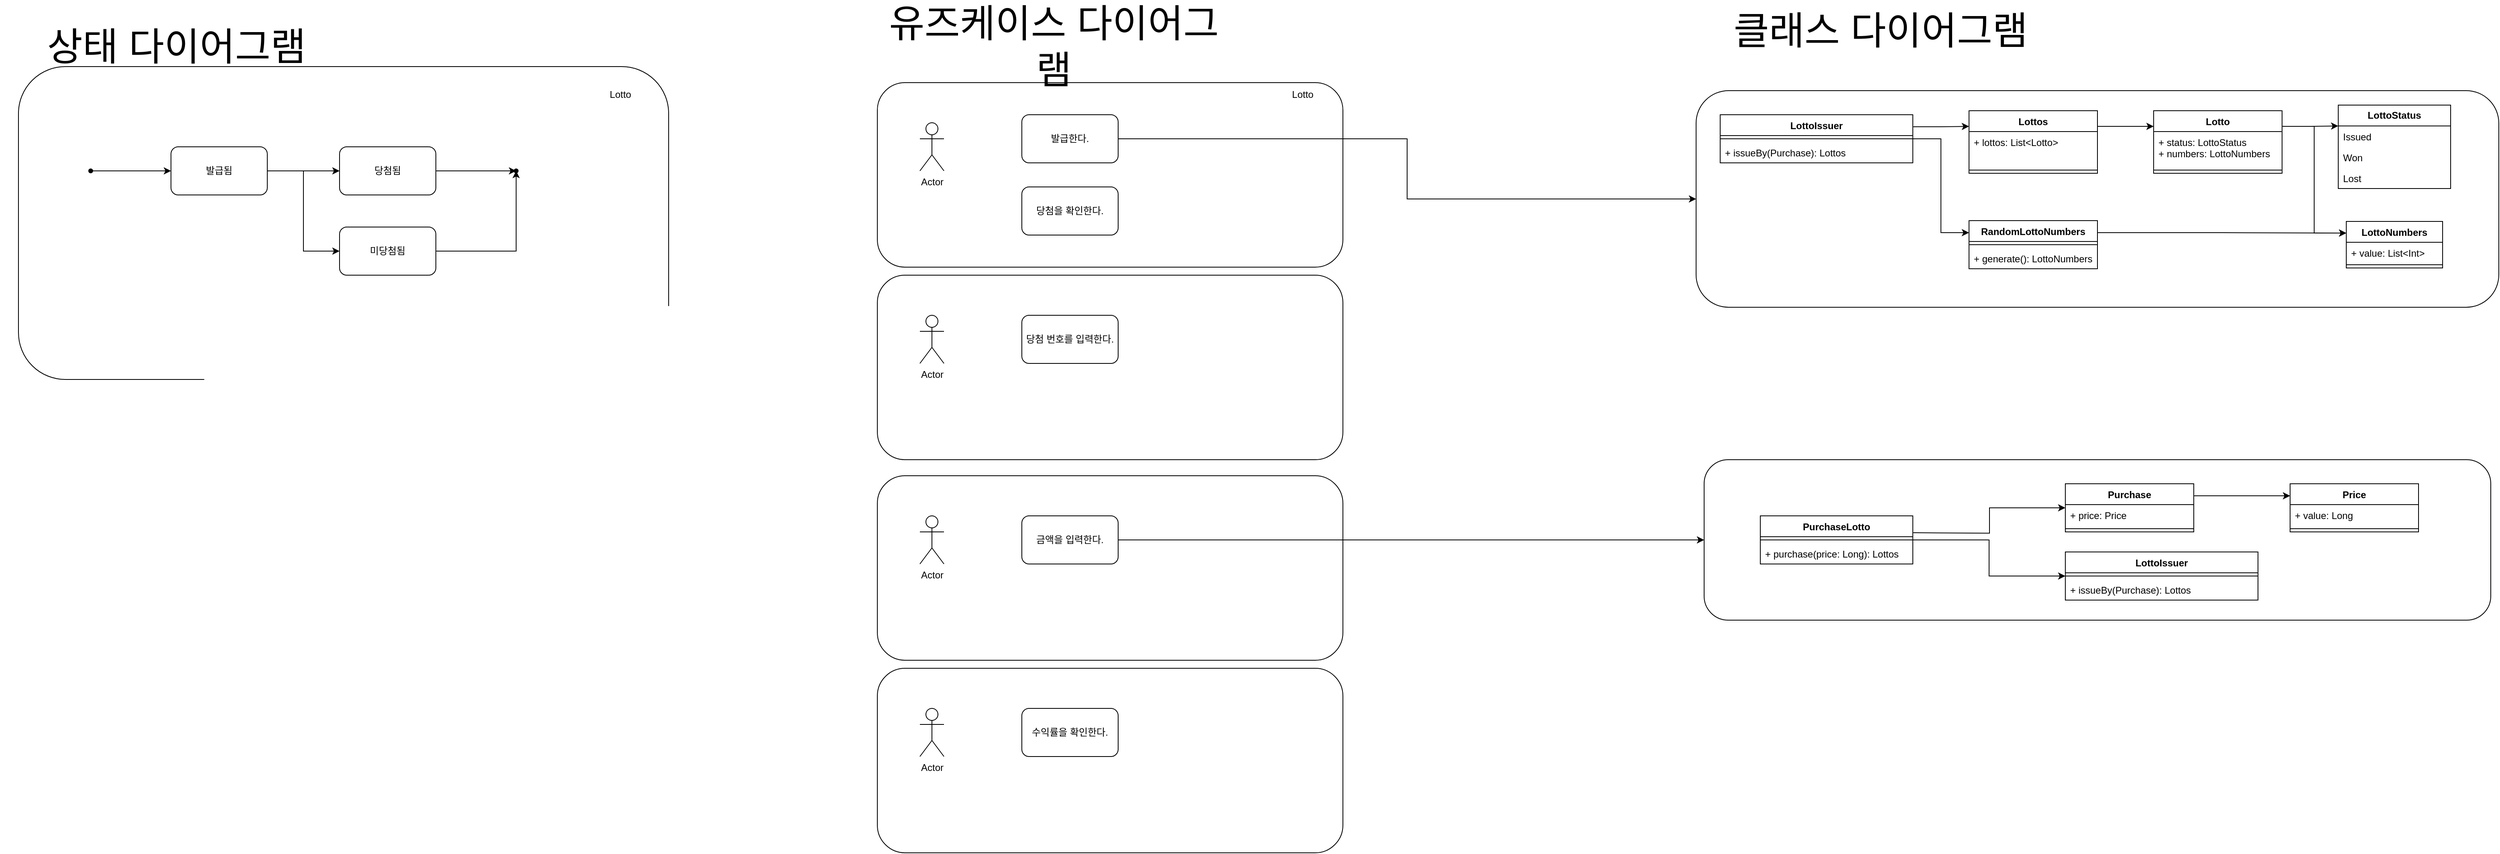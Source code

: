 <mxfile version="26.0.12">
  <diagram id="C5RBs43oDa-KdzZeNtuy" name="Page-1">
    <mxGraphModel dx="1948" dy="2169" grid="1" gridSize="10" guides="1" tooltips="1" connect="1" arrows="1" fold="1" page="1" pageScale="1" pageWidth="827" pageHeight="1169" math="0" shadow="0">
      <root>
        <mxCell id="WIyWlLk6GJQsqaUBKTNV-0" />
        <mxCell id="WIyWlLk6GJQsqaUBKTNV-1" parent="WIyWlLk6GJQsqaUBKTNV-0" />
        <mxCell id="b7edEHTEQrsLhUJaDIO4-33" value="" style="rounded=1;whiteSpace=wrap;html=1;" parent="WIyWlLk6GJQsqaUBKTNV-1" vertex="1">
          <mxGeometry x="1480" y="-100" width="580" height="230" as="geometry" />
        </mxCell>
        <mxCell id="b7edEHTEQrsLhUJaDIO4-38" value="" style="rounded=1;whiteSpace=wrap;html=1;" parent="WIyWlLk6GJQsqaUBKTNV-1" vertex="1">
          <mxGeometry x="1480" y="140" width="580" height="230" as="geometry" />
        </mxCell>
        <mxCell id="b7edEHTEQrsLhUJaDIO4-58" style="edgeStyle=orthogonalEdgeStyle;rounded=0;orthogonalLoop=1;jettySize=auto;html=1;entryX=0;entryY=0.5;entryDx=0;entryDy=0;exitX=1;exitY=0.5;exitDx=0;exitDy=0;" parent="WIyWlLk6GJQsqaUBKTNV-1" source="b7edEHTEQrsLhUJaDIO4-30" target="b7edEHTEQrsLhUJaDIO4-36" edge="1">
          <mxGeometry relative="1" as="geometry" />
        </mxCell>
        <mxCell id="b7edEHTEQrsLhUJaDIO4-28" value="" style="group;movable=1;resizable=1;rotatable=1;deletable=1;editable=1;locked=0;connectable=1;" parent="WIyWlLk6GJQsqaUBKTNV-1" vertex="1" connectable="0">
          <mxGeometry x="410" y="-120" width="810" height="390" as="geometry" />
        </mxCell>
        <mxCell id="b7edEHTEQrsLhUJaDIO4-10" value="" style="rounded=1;whiteSpace=wrap;html=1;movable=1;resizable=1;rotatable=1;deletable=1;editable=1;locked=0;connectable=1;" parent="b7edEHTEQrsLhUJaDIO4-28" vertex="1">
          <mxGeometry width="810" height="390" as="geometry" />
        </mxCell>
        <mxCell id="b7edEHTEQrsLhUJaDIO4-11" value="Lotto" style="text;html=1;align=center;verticalAlign=middle;whiteSpace=wrap;rounded=0;movable=1;resizable=1;rotatable=1;deletable=1;editable=1;locked=0;connectable=1;" parent="b7edEHTEQrsLhUJaDIO4-28" vertex="1">
          <mxGeometry x="720" y="20" width="60" height="30" as="geometry" />
        </mxCell>
        <mxCell id="b7edEHTEQrsLhUJaDIO4-22" style="edgeStyle=orthogonalEdgeStyle;rounded=0;orthogonalLoop=1;jettySize=auto;html=1;entryX=0;entryY=0.5;entryDx=0;entryDy=0;movable=1;resizable=1;rotatable=1;deletable=1;editable=1;locked=0;connectable=1;" parent="b7edEHTEQrsLhUJaDIO4-28" source="b7edEHTEQrsLhUJaDIO4-17" target="b7edEHTEQrsLhUJaDIO4-18" edge="1">
          <mxGeometry relative="1" as="geometry" />
        </mxCell>
        <mxCell id="b7edEHTEQrsLhUJaDIO4-17" value="" style="shape=waypoint;sketch=0;fillStyle=solid;size=6;pointerEvents=1;points=[];fillColor=none;resizable=1;rotatable=1;perimeter=centerPerimeter;snapToPoint=1;movable=1;deletable=1;editable=1;locked=0;connectable=1;" parent="b7edEHTEQrsLhUJaDIO4-28" vertex="1">
          <mxGeometry x="80" y="120" width="20" height="20" as="geometry" />
        </mxCell>
        <mxCell id="b7edEHTEQrsLhUJaDIO4-23" style="edgeStyle=orthogonalEdgeStyle;rounded=0;orthogonalLoop=1;jettySize=auto;html=1;entryX=0;entryY=0.5;entryDx=0;entryDy=0;movable=1;resizable=1;rotatable=1;deletable=1;editable=1;locked=0;connectable=1;" parent="b7edEHTEQrsLhUJaDIO4-28" source="b7edEHTEQrsLhUJaDIO4-18" target="b7edEHTEQrsLhUJaDIO4-19" edge="1">
          <mxGeometry relative="1" as="geometry" />
        </mxCell>
        <mxCell id="b7edEHTEQrsLhUJaDIO4-24" style="edgeStyle=orthogonalEdgeStyle;rounded=0;orthogonalLoop=1;jettySize=auto;html=1;entryX=0;entryY=0.5;entryDx=0;entryDy=0;movable=1;resizable=1;rotatable=1;deletable=1;editable=1;locked=0;connectable=1;" parent="b7edEHTEQrsLhUJaDIO4-28" source="b7edEHTEQrsLhUJaDIO4-18" target="b7edEHTEQrsLhUJaDIO4-20" edge="1">
          <mxGeometry relative="1" as="geometry" />
        </mxCell>
        <mxCell id="b7edEHTEQrsLhUJaDIO4-18" value="발급됨" style="rounded=1;whiteSpace=wrap;html=1;movable=1;resizable=1;rotatable=1;deletable=1;editable=1;locked=0;connectable=1;" parent="b7edEHTEQrsLhUJaDIO4-28" vertex="1">
          <mxGeometry x="190" y="100" width="120" height="60" as="geometry" />
        </mxCell>
        <mxCell id="b7edEHTEQrsLhUJaDIO4-27" style="edgeStyle=orthogonalEdgeStyle;rounded=0;orthogonalLoop=1;jettySize=auto;html=1;movable=1;resizable=1;rotatable=1;deletable=1;editable=1;locked=0;connectable=1;" parent="b7edEHTEQrsLhUJaDIO4-28" source="b7edEHTEQrsLhUJaDIO4-19" target="b7edEHTEQrsLhUJaDIO4-21" edge="1">
          <mxGeometry relative="1" as="geometry" />
        </mxCell>
        <mxCell id="b7edEHTEQrsLhUJaDIO4-19" value="당첨됨" style="rounded=1;whiteSpace=wrap;html=1;movable=1;resizable=1;rotatable=1;deletable=1;editable=1;locked=0;connectable=1;" parent="b7edEHTEQrsLhUJaDIO4-28" vertex="1">
          <mxGeometry x="400" y="100" width="120" height="60" as="geometry" />
        </mxCell>
        <mxCell id="b7edEHTEQrsLhUJaDIO4-20" value="미당첨됨" style="rounded=1;whiteSpace=wrap;html=1;movable=1;resizable=1;rotatable=1;deletable=1;editable=1;locked=0;connectable=1;" parent="b7edEHTEQrsLhUJaDIO4-28" vertex="1">
          <mxGeometry x="400" y="200" width="120" height="60" as="geometry" />
        </mxCell>
        <mxCell id="b7edEHTEQrsLhUJaDIO4-21" value="" style="shape=waypoint;sketch=0;fillStyle=solid;size=6;pointerEvents=1;points=[];fillColor=none;resizable=1;rotatable=1;perimeter=centerPerimeter;snapToPoint=1;movable=1;deletable=1;editable=1;locked=0;connectable=1;" parent="b7edEHTEQrsLhUJaDIO4-28" vertex="1">
          <mxGeometry x="610" y="120" width="20" height="20" as="geometry" />
        </mxCell>
        <mxCell id="b7edEHTEQrsLhUJaDIO4-26" style="edgeStyle=orthogonalEdgeStyle;rounded=0;orthogonalLoop=1;jettySize=auto;html=1;entryX=-0.1;entryY=0.367;entryDx=0;entryDy=0;entryPerimeter=0;movable=1;resizable=1;rotatable=1;deletable=1;editable=1;locked=0;connectable=1;" parent="b7edEHTEQrsLhUJaDIO4-28" source="b7edEHTEQrsLhUJaDIO4-20" target="b7edEHTEQrsLhUJaDIO4-21" edge="1">
          <mxGeometry relative="1" as="geometry" />
        </mxCell>
        <mxCell id="b7edEHTEQrsLhUJaDIO4-29" value="Actor" style="shape=umlActor;verticalLabelPosition=bottom;verticalAlign=top;html=1;outlineConnect=0;" parent="WIyWlLk6GJQsqaUBKTNV-1" vertex="1">
          <mxGeometry x="1533" y="-50" width="30" height="60" as="geometry" />
        </mxCell>
        <mxCell id="b7edEHTEQrsLhUJaDIO4-30" value="발급한다." style="rounded=1;whiteSpace=wrap;html=1;" parent="WIyWlLk6GJQsqaUBKTNV-1" vertex="1">
          <mxGeometry x="1660" y="-60" width="120" height="60" as="geometry" />
        </mxCell>
        <mxCell id="b7edEHTEQrsLhUJaDIO4-31" value="당첨을 확인한다." style="rounded=1;whiteSpace=wrap;html=1;" parent="WIyWlLk6GJQsqaUBKTNV-1" vertex="1">
          <mxGeometry x="1660" y="30" width="120" height="60" as="geometry" />
        </mxCell>
        <mxCell id="b7edEHTEQrsLhUJaDIO4-32" value="당첨 번호를 입력한다." style="rounded=1;whiteSpace=wrap;html=1;" parent="WIyWlLk6GJQsqaUBKTNV-1" vertex="1">
          <mxGeometry x="1660" y="190" width="120" height="60" as="geometry" />
        </mxCell>
        <mxCell id="b7edEHTEQrsLhUJaDIO4-34" value="&lt;font style=&quot;font-size: 48px;&quot;&gt;상태 다이어그램&lt;/font&gt;" style="text;html=1;align=center;verticalAlign=middle;whiteSpace=wrap;rounded=0;movable=1;resizable=1;rotatable=1;deletable=1;editable=1;locked=0;connectable=1;" parent="WIyWlLk6GJQsqaUBKTNV-1" vertex="1">
          <mxGeometry x="387" y="-160" width="440" height="30" as="geometry" />
        </mxCell>
        <mxCell id="b7edEHTEQrsLhUJaDIO4-35" value="&lt;span style=&quot;font-size: 48px;&quot;&gt;유즈케이스 다이어그램&lt;/span&gt;" style="text;html=1;align=center;verticalAlign=middle;whiteSpace=wrap;rounded=0;" parent="WIyWlLk6GJQsqaUBKTNV-1" vertex="1">
          <mxGeometry x="1480" y="-160" width="440" height="30" as="geometry" />
        </mxCell>
        <mxCell id="b7edEHTEQrsLhUJaDIO4-36" value="" style="rounded=1;whiteSpace=wrap;html=1;" parent="WIyWlLk6GJQsqaUBKTNV-1" vertex="1">
          <mxGeometry x="2500" y="-90" width="1000" height="270" as="geometry" />
        </mxCell>
        <mxCell id="b7edEHTEQrsLhUJaDIO4-37" value="&lt;span style=&quot;font-size: 48px;&quot;&gt;클래스 다이어그램&lt;/span&gt;" style="text;html=1;align=center;verticalAlign=middle;whiteSpace=wrap;rounded=0;" parent="WIyWlLk6GJQsqaUBKTNV-1" vertex="1">
          <mxGeometry x="2510" y="-180" width="440" height="30" as="geometry" />
        </mxCell>
        <mxCell id="b7edEHTEQrsLhUJaDIO4-39" value="Actor" style="shape=umlActor;verticalLabelPosition=bottom;verticalAlign=top;html=1;outlineConnect=0;" parent="WIyWlLk6GJQsqaUBKTNV-1" vertex="1">
          <mxGeometry x="1533" y="190" width="30" height="60" as="geometry" />
        </mxCell>
        <mxCell id="b7edEHTEQrsLhUJaDIO4-42" value="" style="rounded=1;whiteSpace=wrap;html=1;" parent="WIyWlLk6GJQsqaUBKTNV-1" vertex="1">
          <mxGeometry x="1480" y="390" width="580" height="230" as="geometry" />
        </mxCell>
        <mxCell id="b7edEHTEQrsLhUJaDIO4-93" style="edgeStyle=orthogonalEdgeStyle;rounded=0;orthogonalLoop=1;jettySize=auto;html=1;entryX=0;entryY=0.5;entryDx=0;entryDy=0;" parent="WIyWlLk6GJQsqaUBKTNV-1" source="b7edEHTEQrsLhUJaDIO4-43" target="b7edEHTEQrsLhUJaDIO4-80" edge="1">
          <mxGeometry relative="1" as="geometry" />
        </mxCell>
        <mxCell id="b7edEHTEQrsLhUJaDIO4-43" value="금액을 입력한다." style="rounded=1;whiteSpace=wrap;html=1;" parent="WIyWlLk6GJQsqaUBKTNV-1" vertex="1">
          <mxGeometry x="1660" y="440" width="120" height="60" as="geometry" />
        </mxCell>
        <mxCell id="b7edEHTEQrsLhUJaDIO4-44" value="Actor" style="shape=umlActor;verticalLabelPosition=bottom;verticalAlign=top;html=1;outlineConnect=0;" parent="WIyWlLk6GJQsqaUBKTNV-1" vertex="1">
          <mxGeometry x="1533" y="440" width="30" height="60" as="geometry" />
        </mxCell>
        <mxCell id="b7edEHTEQrsLhUJaDIO4-45" value="Lotto" style="text;html=1;align=center;verticalAlign=middle;whiteSpace=wrap;rounded=0;" parent="WIyWlLk6GJQsqaUBKTNV-1" vertex="1">
          <mxGeometry x="1980" y="-100" width="60" height="30" as="geometry" />
        </mxCell>
        <mxCell id="b7edEHTEQrsLhUJaDIO4-46" value="" style="rounded=1;whiteSpace=wrap;html=1;" parent="WIyWlLk6GJQsqaUBKTNV-1" vertex="1">
          <mxGeometry x="1480" y="630" width="580" height="230" as="geometry" />
        </mxCell>
        <mxCell id="b7edEHTEQrsLhUJaDIO4-47" value="수익률을 확인한다." style="rounded=1;whiteSpace=wrap;html=1;" parent="WIyWlLk6GJQsqaUBKTNV-1" vertex="1">
          <mxGeometry x="1660" y="680" width="120" height="60" as="geometry" />
        </mxCell>
        <mxCell id="b7edEHTEQrsLhUJaDIO4-48" value="Actor" style="shape=umlActor;verticalLabelPosition=bottom;verticalAlign=top;html=1;outlineConnect=0;" parent="WIyWlLk6GJQsqaUBKTNV-1" vertex="1">
          <mxGeometry x="1533" y="680" width="30" height="60" as="geometry" />
        </mxCell>
        <mxCell id="b7edEHTEQrsLhUJaDIO4-136" style="edgeStyle=orthogonalEdgeStyle;rounded=0;orthogonalLoop=1;jettySize=auto;html=1;entryX=0;entryY=0.25;entryDx=0;entryDy=0;exitX=1;exitY=0.25;exitDx=0;exitDy=0;" parent="WIyWlLk6GJQsqaUBKTNV-1" source="b7edEHTEQrsLhUJaDIO4-53" target="b7edEHTEQrsLhUJaDIO4-130" edge="1">
          <mxGeometry relative="1" as="geometry" />
        </mxCell>
        <mxCell id="b7edEHTEQrsLhUJaDIO4-145" style="edgeStyle=orthogonalEdgeStyle;rounded=0;orthogonalLoop=1;jettySize=auto;html=1;entryX=0;entryY=0.25;entryDx=0;entryDy=0;exitX=1;exitY=0.25;exitDx=0;exitDy=0;" parent="WIyWlLk6GJQsqaUBKTNV-1" source="b7edEHTEQrsLhUJaDIO4-53" target="b7edEHTEQrsLhUJaDIO4-141" edge="1">
          <mxGeometry relative="1" as="geometry" />
        </mxCell>
        <mxCell id="b7edEHTEQrsLhUJaDIO4-53" value="Lotto" style="swimlane;fontStyle=1;align=center;verticalAlign=top;childLayout=stackLayout;horizontal=1;startSize=26;horizontalStack=0;resizeParent=1;resizeParentMax=0;resizeLast=0;collapsible=1;marginBottom=0;whiteSpace=wrap;html=1;" parent="WIyWlLk6GJQsqaUBKTNV-1" vertex="1">
          <mxGeometry x="3070" y="-65" width="160" height="78" as="geometry" />
        </mxCell>
        <mxCell id="b7edEHTEQrsLhUJaDIO4-54" value="+ status: LottoStatus&lt;div&gt;+ numbers: LottoNumbers&lt;/div&gt;" style="text;strokeColor=none;fillColor=none;align=left;verticalAlign=top;spacingLeft=4;spacingRight=4;overflow=hidden;rotatable=0;points=[[0,0.5],[1,0.5]];portConstraint=eastwest;whiteSpace=wrap;html=1;" parent="b7edEHTEQrsLhUJaDIO4-53" vertex="1">
          <mxGeometry y="26" width="160" height="44" as="geometry" />
        </mxCell>
        <mxCell id="b7edEHTEQrsLhUJaDIO4-55" value="" style="line;strokeWidth=1;fillColor=none;align=left;verticalAlign=middle;spacingTop=-1;spacingLeft=3;spacingRight=3;rotatable=0;labelPosition=right;points=[];portConstraint=eastwest;strokeColor=inherit;" parent="b7edEHTEQrsLhUJaDIO4-53" vertex="1">
          <mxGeometry y="70" width="160" height="8" as="geometry" />
        </mxCell>
        <mxCell id="b7edEHTEQrsLhUJaDIO4-65" style="edgeStyle=orthogonalEdgeStyle;rounded=0;orthogonalLoop=1;jettySize=auto;html=1;entryX=0;entryY=0.25;entryDx=0;entryDy=0;exitX=1;exitY=0.25;exitDx=0;exitDy=0;" parent="WIyWlLk6GJQsqaUBKTNV-1" source="b7edEHTEQrsLhUJaDIO4-62" target="b7edEHTEQrsLhUJaDIO4-53" edge="1">
          <mxGeometry relative="1" as="geometry" />
        </mxCell>
        <mxCell id="b7edEHTEQrsLhUJaDIO4-62" value="Lottos" style="swimlane;fontStyle=1;align=center;verticalAlign=top;childLayout=stackLayout;horizontal=1;startSize=26;horizontalStack=0;resizeParent=1;resizeParentMax=0;resizeLast=0;collapsible=1;marginBottom=0;whiteSpace=wrap;html=1;" parent="WIyWlLk6GJQsqaUBKTNV-1" vertex="1">
          <mxGeometry x="2840" y="-65" width="160" height="78" as="geometry" />
        </mxCell>
        <mxCell id="b7edEHTEQrsLhUJaDIO4-63" value="+ lottos: List&amp;lt;Lotto&amp;gt;" style="text;strokeColor=none;fillColor=none;align=left;verticalAlign=top;spacingLeft=4;spacingRight=4;overflow=hidden;rotatable=0;points=[[0,0.5],[1,0.5]];portConstraint=eastwest;whiteSpace=wrap;html=1;" parent="b7edEHTEQrsLhUJaDIO4-62" vertex="1">
          <mxGeometry y="26" width="160" height="44" as="geometry" />
        </mxCell>
        <mxCell id="b7edEHTEQrsLhUJaDIO4-64" value="" style="line;strokeWidth=1;fillColor=none;align=left;verticalAlign=middle;spacingTop=-1;spacingLeft=3;spacingRight=3;rotatable=0;labelPosition=right;points=[];portConstraint=eastwest;strokeColor=inherit;" parent="b7edEHTEQrsLhUJaDIO4-62" vertex="1">
          <mxGeometry y="70" width="160" height="8" as="geometry" />
        </mxCell>
        <mxCell id="b7edEHTEQrsLhUJaDIO4-79" style="edgeStyle=orthogonalEdgeStyle;rounded=0;orthogonalLoop=1;jettySize=auto;html=1;entryX=0;entryY=0.25;entryDx=0;entryDy=0;exitX=1;exitY=0.25;exitDx=0;exitDy=0;" parent="WIyWlLk6GJQsqaUBKTNV-1" source="b7edEHTEQrsLhUJaDIO4-116" target="b7edEHTEQrsLhUJaDIO4-62" edge="1">
          <mxGeometry relative="1" as="geometry">
            <mxPoint x="2720" y="-45" as="sourcePoint" />
          </mxGeometry>
        </mxCell>
        <mxCell id="b7edEHTEQrsLhUJaDIO4-80" value="" style="rounded=1;whiteSpace=wrap;html=1;" parent="WIyWlLk6GJQsqaUBKTNV-1" vertex="1">
          <mxGeometry x="2510" y="370" width="980" height="200" as="geometry" />
        </mxCell>
        <mxCell id="Gozaz2q-YdRfWmAjp8rj-3" style="edgeStyle=orthogonalEdgeStyle;rounded=0;orthogonalLoop=1;jettySize=auto;html=1;entryX=0;entryY=0.25;entryDx=0;entryDy=0;exitX=1;exitY=0.25;exitDx=0;exitDy=0;" edge="1" parent="WIyWlLk6GJQsqaUBKTNV-1" source="b7edEHTEQrsLhUJaDIO4-98" target="Gozaz2q-YdRfWmAjp8rj-0">
          <mxGeometry relative="1" as="geometry" />
        </mxCell>
        <mxCell id="b7edEHTEQrsLhUJaDIO4-98" value="Purchase" style="swimlane;fontStyle=1;align=center;verticalAlign=top;childLayout=stackLayout;horizontal=1;startSize=26;horizontalStack=0;resizeParent=1;resizeParentMax=0;resizeLast=0;collapsible=1;marginBottom=0;whiteSpace=wrap;html=1;" parent="WIyWlLk6GJQsqaUBKTNV-1" vertex="1">
          <mxGeometry x="2960" y="400" width="160" height="60" as="geometry" />
        </mxCell>
        <mxCell id="b7edEHTEQrsLhUJaDIO4-99" value="+ price: Price" style="text;strokeColor=none;fillColor=none;align=left;verticalAlign=top;spacingLeft=4;spacingRight=4;overflow=hidden;rotatable=0;points=[[0,0.5],[1,0.5]];portConstraint=eastwest;whiteSpace=wrap;html=1;" parent="b7edEHTEQrsLhUJaDIO4-98" vertex="1">
          <mxGeometry y="26" width="160" height="26" as="geometry" />
        </mxCell>
        <mxCell id="b7edEHTEQrsLhUJaDIO4-100" value="" style="line;strokeWidth=1;fillColor=none;align=left;verticalAlign=middle;spacingTop=-1;spacingLeft=3;spacingRight=3;rotatable=0;labelPosition=right;points=[];portConstraint=eastwest;strokeColor=inherit;" parent="b7edEHTEQrsLhUJaDIO4-98" vertex="1">
          <mxGeometry y="52" width="160" height="8" as="geometry" />
        </mxCell>
        <mxCell id="b7edEHTEQrsLhUJaDIO4-106" value="LottoIssuer" style="swimlane;fontStyle=1;align=center;verticalAlign=top;childLayout=stackLayout;horizontal=1;startSize=26;horizontalStack=0;resizeParent=1;resizeParentMax=0;resizeLast=0;collapsible=1;marginBottom=0;whiteSpace=wrap;html=1;" parent="WIyWlLk6GJQsqaUBKTNV-1" vertex="1">
          <mxGeometry x="2960" y="485" width="240" height="60" as="geometry" />
        </mxCell>
        <mxCell id="b7edEHTEQrsLhUJaDIO4-107" value="" style="line;strokeWidth=1;fillColor=none;align=left;verticalAlign=middle;spacingTop=-1;spacingLeft=3;spacingRight=3;rotatable=0;labelPosition=right;points=[];portConstraint=eastwest;strokeColor=inherit;" parent="b7edEHTEQrsLhUJaDIO4-106" vertex="1">
          <mxGeometry y="26" width="240" height="8" as="geometry" />
        </mxCell>
        <mxCell id="b7edEHTEQrsLhUJaDIO4-108" value="+ issueBy(Purchase): Lottos" style="text;strokeColor=none;fillColor=none;align=left;verticalAlign=top;spacingLeft=4;spacingRight=4;overflow=hidden;rotatable=0;points=[[0,0.5],[1,0.5]];portConstraint=eastwest;whiteSpace=wrap;html=1;" parent="b7edEHTEQrsLhUJaDIO4-106" vertex="1">
          <mxGeometry y="34" width="240" height="26" as="geometry" />
        </mxCell>
        <mxCell id="b7edEHTEQrsLhUJaDIO4-114" style="edgeStyle=orthogonalEdgeStyle;rounded=0;orthogonalLoop=1;jettySize=auto;html=1;entryX=0;entryY=0.5;entryDx=0;entryDy=0;" parent="WIyWlLk6GJQsqaUBKTNV-1" source="b7edEHTEQrsLhUJaDIO4-109" target="b7edEHTEQrsLhUJaDIO4-106" edge="1">
          <mxGeometry relative="1" as="geometry" />
        </mxCell>
        <mxCell id="b7edEHTEQrsLhUJaDIO4-109" value="PurchaseLotto" style="swimlane;fontStyle=1;align=center;verticalAlign=top;childLayout=stackLayout;horizontal=1;startSize=26;horizontalStack=0;resizeParent=1;resizeParentMax=0;resizeLast=0;collapsible=1;marginBottom=0;whiteSpace=wrap;html=1;" parent="WIyWlLk6GJQsqaUBKTNV-1" vertex="1">
          <mxGeometry x="2580" y="440" width="190" height="60" as="geometry" />
        </mxCell>
        <mxCell id="b7edEHTEQrsLhUJaDIO4-111" value="" style="line;strokeWidth=1;fillColor=none;align=left;verticalAlign=middle;spacingTop=-1;spacingLeft=3;spacingRight=3;rotatable=0;labelPosition=right;points=[];portConstraint=eastwest;strokeColor=inherit;" parent="b7edEHTEQrsLhUJaDIO4-109" vertex="1">
          <mxGeometry y="26" width="190" height="8" as="geometry" />
        </mxCell>
        <mxCell id="b7edEHTEQrsLhUJaDIO4-112" value="+ purchase(price: Long): Lottos" style="text;strokeColor=none;fillColor=none;align=left;verticalAlign=top;spacingLeft=4;spacingRight=4;overflow=hidden;rotatable=0;points=[[0,0.5],[1,0.5]];portConstraint=eastwest;whiteSpace=wrap;html=1;" parent="b7edEHTEQrsLhUJaDIO4-109" vertex="1">
          <mxGeometry y="34" width="190" height="26" as="geometry" />
        </mxCell>
        <mxCell id="b7edEHTEQrsLhUJaDIO4-113" style="edgeStyle=orthogonalEdgeStyle;rounded=0;orthogonalLoop=1;jettySize=auto;html=1;entryX=0;entryY=0.5;entryDx=0;entryDy=0;" parent="WIyWlLk6GJQsqaUBKTNV-1" target="b7edEHTEQrsLhUJaDIO4-98" edge="1">
          <mxGeometry relative="1" as="geometry">
            <mxPoint x="2770" y="461.059" as="sourcePoint" />
          </mxGeometry>
        </mxCell>
        <mxCell id="b7edEHTEQrsLhUJaDIO4-126" style="edgeStyle=orthogonalEdgeStyle;rounded=0;orthogonalLoop=1;jettySize=auto;html=1;entryX=0;entryY=0.25;entryDx=0;entryDy=0;" parent="WIyWlLk6GJQsqaUBKTNV-1" source="b7edEHTEQrsLhUJaDIO4-116" target="b7edEHTEQrsLhUJaDIO4-122" edge="1">
          <mxGeometry relative="1" as="geometry" />
        </mxCell>
        <mxCell id="b7edEHTEQrsLhUJaDIO4-116" value="LottoIssuer" style="swimlane;fontStyle=1;align=center;verticalAlign=top;childLayout=stackLayout;horizontal=1;startSize=26;horizontalStack=0;resizeParent=1;resizeParentMax=0;resizeLast=0;collapsible=1;marginBottom=0;whiteSpace=wrap;html=1;" parent="WIyWlLk6GJQsqaUBKTNV-1" vertex="1">
          <mxGeometry x="2530" y="-60" width="240" height="60" as="geometry" />
        </mxCell>
        <mxCell id="b7edEHTEQrsLhUJaDIO4-117" value="" style="line;strokeWidth=1;fillColor=none;align=left;verticalAlign=middle;spacingTop=-1;spacingLeft=3;spacingRight=3;rotatable=0;labelPosition=right;points=[];portConstraint=eastwest;strokeColor=inherit;" parent="b7edEHTEQrsLhUJaDIO4-116" vertex="1">
          <mxGeometry y="26" width="240" height="8" as="geometry" />
        </mxCell>
        <mxCell id="b7edEHTEQrsLhUJaDIO4-118" value="+ issueBy(Purchase): Lottos" style="text;strokeColor=none;fillColor=none;align=left;verticalAlign=top;spacingLeft=4;spacingRight=4;overflow=hidden;rotatable=0;points=[[0,0.5],[1,0.5]];portConstraint=eastwest;whiteSpace=wrap;html=1;" parent="b7edEHTEQrsLhUJaDIO4-116" vertex="1">
          <mxGeometry y="34" width="240" height="26" as="geometry" />
        </mxCell>
        <mxCell id="b7edEHTEQrsLhUJaDIO4-144" style="edgeStyle=orthogonalEdgeStyle;rounded=0;orthogonalLoop=1;jettySize=auto;html=1;entryX=0;entryY=0.25;entryDx=0;entryDy=0;exitX=1;exitY=0.25;exitDx=0;exitDy=0;" parent="WIyWlLk6GJQsqaUBKTNV-1" source="b7edEHTEQrsLhUJaDIO4-122" target="b7edEHTEQrsLhUJaDIO4-141" edge="1">
          <mxGeometry relative="1" as="geometry" />
        </mxCell>
        <mxCell id="b7edEHTEQrsLhUJaDIO4-122" value="RandomLottoNumbers" style="swimlane;fontStyle=1;align=center;verticalAlign=top;childLayout=stackLayout;horizontal=1;startSize=26;horizontalStack=0;resizeParent=1;resizeParentMax=0;resizeLast=0;collapsible=1;marginBottom=0;whiteSpace=wrap;html=1;" parent="WIyWlLk6GJQsqaUBKTNV-1" vertex="1">
          <mxGeometry x="2840" y="72" width="160" height="60" as="geometry" />
        </mxCell>
        <mxCell id="b7edEHTEQrsLhUJaDIO4-124" value="" style="line;strokeWidth=1;fillColor=none;align=left;verticalAlign=middle;spacingTop=-1;spacingLeft=3;spacingRight=3;rotatable=0;labelPosition=right;points=[];portConstraint=eastwest;strokeColor=inherit;" parent="b7edEHTEQrsLhUJaDIO4-122" vertex="1">
          <mxGeometry y="26" width="160" height="8" as="geometry" />
        </mxCell>
        <mxCell id="b7edEHTEQrsLhUJaDIO4-125" value="+ generate(): LottoNumbers" style="text;strokeColor=none;fillColor=none;align=left;verticalAlign=top;spacingLeft=4;spacingRight=4;overflow=hidden;rotatable=0;points=[[0,0.5],[1,0.5]];portConstraint=eastwest;whiteSpace=wrap;html=1;" parent="b7edEHTEQrsLhUJaDIO4-122" vertex="1">
          <mxGeometry y="34" width="160" height="26" as="geometry" />
        </mxCell>
        <mxCell id="b7edEHTEQrsLhUJaDIO4-130" value="&lt;b&gt;LottoStatus&lt;/b&gt;" style="swimlane;fontStyle=0;childLayout=stackLayout;horizontal=1;startSize=26;fillColor=none;horizontalStack=0;resizeParent=1;resizeParentMax=0;resizeLast=0;collapsible=1;marginBottom=0;whiteSpace=wrap;html=1;" parent="WIyWlLk6GJQsqaUBKTNV-1" vertex="1">
          <mxGeometry x="3300" y="-72" width="140" height="104" as="geometry" />
        </mxCell>
        <mxCell id="b7edEHTEQrsLhUJaDIO4-131" value="Issued" style="text;strokeColor=none;fillColor=none;align=left;verticalAlign=top;spacingLeft=4;spacingRight=4;overflow=hidden;rotatable=0;points=[[0,0.5],[1,0.5]];portConstraint=eastwest;whiteSpace=wrap;html=1;" parent="b7edEHTEQrsLhUJaDIO4-130" vertex="1">
          <mxGeometry y="26" width="140" height="26" as="geometry" />
        </mxCell>
        <mxCell id="b7edEHTEQrsLhUJaDIO4-132" value="Won" style="text;strokeColor=none;fillColor=none;align=left;verticalAlign=top;spacingLeft=4;spacingRight=4;overflow=hidden;rotatable=0;points=[[0,0.5],[1,0.5]];portConstraint=eastwest;whiteSpace=wrap;html=1;" parent="b7edEHTEQrsLhUJaDIO4-130" vertex="1">
          <mxGeometry y="52" width="140" height="26" as="geometry" />
        </mxCell>
        <mxCell id="b7edEHTEQrsLhUJaDIO4-133" value="Lost" style="text;strokeColor=none;fillColor=none;align=left;verticalAlign=top;spacingLeft=4;spacingRight=4;overflow=hidden;rotatable=0;points=[[0,0.5],[1,0.5]];portConstraint=eastwest;whiteSpace=wrap;html=1;" parent="b7edEHTEQrsLhUJaDIO4-130" vertex="1">
          <mxGeometry y="78" width="140" height="26" as="geometry" />
        </mxCell>
        <mxCell id="b7edEHTEQrsLhUJaDIO4-141" value="LottoNumbers" style="swimlane;fontStyle=1;align=center;verticalAlign=top;childLayout=stackLayout;horizontal=1;startSize=26;horizontalStack=0;resizeParent=1;resizeParentMax=0;resizeLast=0;collapsible=1;marginBottom=0;whiteSpace=wrap;html=1;" parent="WIyWlLk6GJQsqaUBKTNV-1" vertex="1">
          <mxGeometry x="3310" y="73" width="120" height="58" as="geometry" />
        </mxCell>
        <mxCell id="b7edEHTEQrsLhUJaDIO4-142" value="+ value: List&amp;lt;Int&amp;gt;" style="text;strokeColor=none;fillColor=none;align=left;verticalAlign=top;spacingLeft=4;spacingRight=4;overflow=hidden;rotatable=0;points=[[0,0.5],[1,0.5]];portConstraint=eastwest;whiteSpace=wrap;html=1;" parent="b7edEHTEQrsLhUJaDIO4-141" vertex="1">
          <mxGeometry y="26" width="120" height="24" as="geometry" />
        </mxCell>
        <mxCell id="b7edEHTEQrsLhUJaDIO4-143" value="" style="line;strokeWidth=1;fillColor=none;align=left;verticalAlign=middle;spacingTop=-1;spacingLeft=3;spacingRight=3;rotatable=0;labelPosition=right;points=[];portConstraint=eastwest;strokeColor=inherit;" parent="b7edEHTEQrsLhUJaDIO4-141" vertex="1">
          <mxGeometry y="50" width="120" height="8" as="geometry" />
        </mxCell>
        <mxCell id="Gozaz2q-YdRfWmAjp8rj-0" value="Price" style="swimlane;fontStyle=1;align=center;verticalAlign=top;childLayout=stackLayout;horizontal=1;startSize=26;horizontalStack=0;resizeParent=1;resizeParentMax=0;resizeLast=0;collapsible=1;marginBottom=0;whiteSpace=wrap;html=1;" vertex="1" parent="WIyWlLk6GJQsqaUBKTNV-1">
          <mxGeometry x="3240" y="400" width="160" height="60" as="geometry" />
        </mxCell>
        <mxCell id="Gozaz2q-YdRfWmAjp8rj-1" value="+ value: Long" style="text;strokeColor=none;fillColor=none;align=left;verticalAlign=top;spacingLeft=4;spacingRight=4;overflow=hidden;rotatable=0;points=[[0,0.5],[1,0.5]];portConstraint=eastwest;whiteSpace=wrap;html=1;" vertex="1" parent="Gozaz2q-YdRfWmAjp8rj-0">
          <mxGeometry y="26" width="160" height="26" as="geometry" />
        </mxCell>
        <mxCell id="Gozaz2q-YdRfWmAjp8rj-2" value="" style="line;strokeWidth=1;fillColor=none;align=left;verticalAlign=middle;spacingTop=-1;spacingLeft=3;spacingRight=3;rotatable=0;labelPosition=right;points=[];portConstraint=eastwest;strokeColor=inherit;" vertex="1" parent="Gozaz2q-YdRfWmAjp8rj-0">
          <mxGeometry y="52" width="160" height="8" as="geometry" />
        </mxCell>
      </root>
    </mxGraphModel>
  </diagram>
</mxfile>
